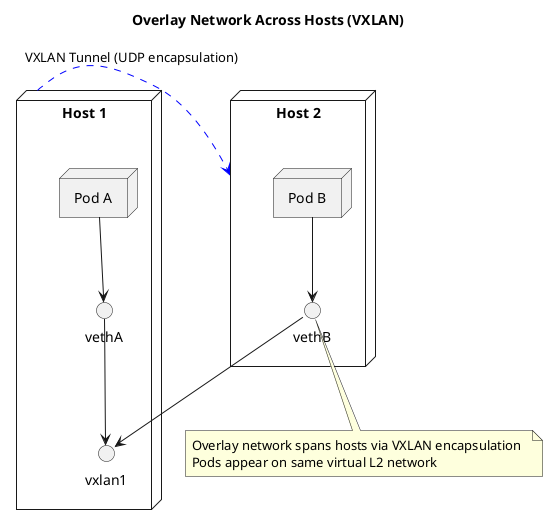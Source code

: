 @startuml
title Overlay Network Across Hosts (VXLAN)

node "Host 1" as H1 {
  node "Pod A" as PA
  PA --> "vethA" 
  "vethA" --> "vxlan1" 
}

node "Host 2" as H2 {
  node "Pod B" as PB
  PB --> "vethB"
  "vethB" --> "vxlan1"
}

H1 -[#blue,dashed]> H2 : VXLAN Tunnel (UDP encapsulation)

note bottom
  Overlay network spans hosts via VXLAN encapsulation  
  Pods appear on same virtual L2 network  
end note
@enduml
